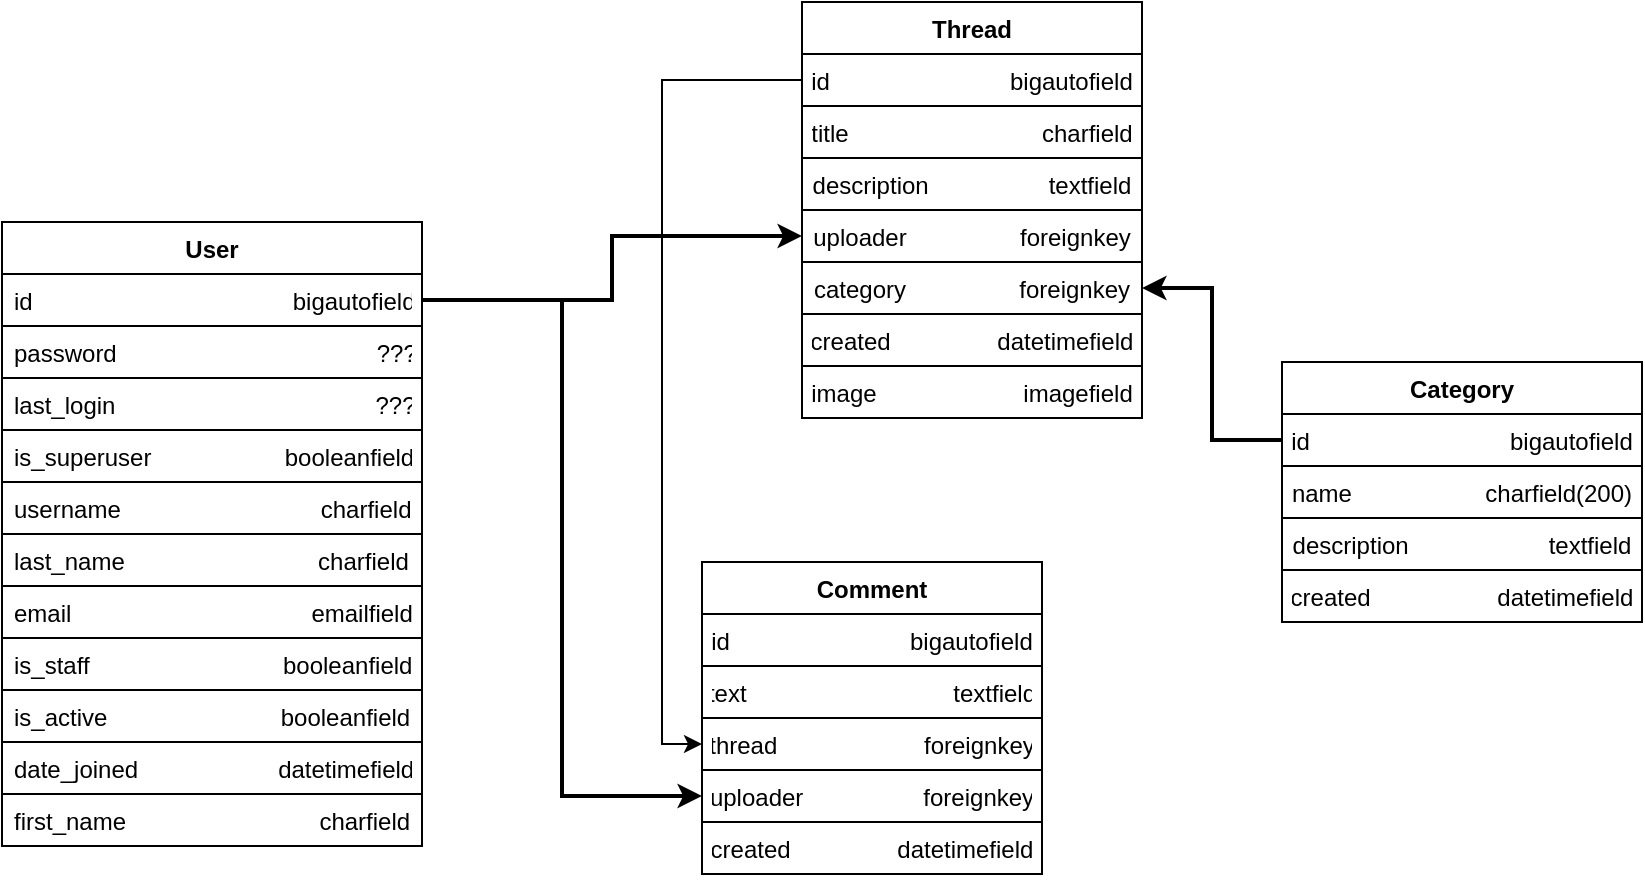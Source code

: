 <mxfile version="20.8.5" type="github">
  <diagram id="C5RBs43oDa-KdzZeNtuy" name="Page-1">
    <mxGraphModel dx="1134" dy="637" grid="1" gridSize="10" guides="1" tooltips="1" connect="1" arrows="1" fold="1" page="1" pageScale="1" pageWidth="1000" pageHeight="700" math="0" shadow="0">
      <root>
        <mxCell id="WIyWlLk6GJQsqaUBKTNV-0" />
        <mxCell id="WIyWlLk6GJQsqaUBKTNV-1" parent="WIyWlLk6GJQsqaUBKTNV-0" />
        <mxCell id="D84oUWcndYIo3D-LqpUt-8" value="User" style="swimlane;fontStyle=1;align=center;verticalAlign=top;childLayout=stackLayout;horizontal=1;startSize=26;horizontalStack=0;resizeParent=1;resizeParentMax=0;resizeLast=0;collapsible=1;marginBottom=0;rotation=0;" vertex="1" parent="WIyWlLk6GJQsqaUBKTNV-1">
          <mxGeometry x="102" y="214" width="210" height="312" as="geometry" />
        </mxCell>
        <mxCell id="D84oUWcndYIo3D-LqpUt-9" value="id                                       bigautofield" style="text;strokeColor=none;fillColor=none;align=left;verticalAlign=top;spacingLeft=4;spacingRight=4;overflow=hidden;rotatable=0;points=[[0,0.5],[1,0.5]];portConstraint=eastwest;rotation=0;" vertex="1" parent="D84oUWcndYIo3D-LqpUt-8">
          <mxGeometry y="26" width="210" height="26" as="geometry" />
        </mxCell>
        <mxCell id="D84oUWcndYIo3D-LqpUt-12" value="password                                       ???" style="text;align=left;verticalAlign=top;spacingLeft=4;spacingRight=4;overflow=hidden;rotatable=0;points=[[0,0.5],[1,0.5]];portConstraint=eastwest;fillColor=none;strokeColor=default;rotation=0;" vertex="1" parent="D84oUWcndYIo3D-LqpUt-8">
          <mxGeometry y="52" width="210" height="26" as="geometry" />
        </mxCell>
        <mxCell id="D84oUWcndYIo3D-LqpUt-13" value="last_login                                       ???" style="text;align=left;verticalAlign=top;spacingLeft=4;spacingRight=4;overflow=hidden;rotatable=0;points=[[0,0.5],[1,0.5]];portConstraint=eastwest;fillColor=none;strokeColor=default;rotation=0;" vertex="1" parent="D84oUWcndYIo3D-LqpUt-8">
          <mxGeometry y="78" width="210" height="26" as="geometry" />
        </mxCell>
        <mxCell id="D84oUWcndYIo3D-LqpUt-14" value="is_superuser                    booleanfield" style="text;align=left;verticalAlign=top;spacingLeft=4;spacingRight=4;overflow=hidden;rotatable=0;points=[[0,0.5],[1,0.5]];portConstraint=eastwest;fillColor=none;strokeColor=default;rotation=0;" vertex="1" parent="D84oUWcndYIo3D-LqpUt-8">
          <mxGeometry y="104" width="210" height="26" as="geometry" />
        </mxCell>
        <mxCell id="D84oUWcndYIo3D-LqpUt-15" value="username                              charfield" style="text;align=left;verticalAlign=top;spacingLeft=4;spacingRight=4;overflow=hidden;rotatable=0;points=[[0,0.5],[1,0.5]];portConstraint=eastwest;fillColor=none;strokeColor=default;rotation=0;" vertex="1" parent="D84oUWcndYIo3D-LqpUt-8">
          <mxGeometry y="130" width="210" height="26" as="geometry" />
        </mxCell>
        <mxCell id="D84oUWcndYIo3D-LqpUt-16" value="last_name                             charfield" style="text;align=left;verticalAlign=top;spacingLeft=4;spacingRight=4;overflow=hidden;rotatable=0;points=[[0,0.5],[1,0.5]];portConstraint=eastwest;fillColor=none;strokeColor=default;rotation=0;" vertex="1" parent="D84oUWcndYIo3D-LqpUt-8">
          <mxGeometry y="156" width="210" height="26" as="geometry" />
        </mxCell>
        <mxCell id="D84oUWcndYIo3D-LqpUt-17" value="email                                    emailfield" style="text;align=left;verticalAlign=top;spacingLeft=4;spacingRight=4;overflow=hidden;rotatable=0;points=[[0,0.5],[1,0.5]];portConstraint=eastwest;fillColor=none;strokeColor=default;rotation=0;" vertex="1" parent="D84oUWcndYIo3D-LqpUt-8">
          <mxGeometry y="182" width="210" height="26" as="geometry" />
        </mxCell>
        <mxCell id="D84oUWcndYIo3D-LqpUt-18" value="is_staff                             booleanfield" style="text;align=left;verticalAlign=top;spacingLeft=4;spacingRight=4;overflow=hidden;rotatable=0;points=[[0,0.5],[1,0.5]];portConstraint=eastwest;fillColor=none;strokeColor=default;rotation=0;" vertex="1" parent="D84oUWcndYIo3D-LqpUt-8">
          <mxGeometry y="208" width="210" height="26" as="geometry" />
        </mxCell>
        <mxCell id="D84oUWcndYIo3D-LqpUt-19" value="is_active                          booleanfield" style="text;align=left;verticalAlign=top;spacingLeft=4;spacingRight=4;overflow=hidden;rotatable=0;points=[[0,0.5],[1,0.5]];portConstraint=eastwest;fillColor=none;strokeColor=default;rotation=0;" vertex="1" parent="D84oUWcndYIo3D-LqpUt-8">
          <mxGeometry y="234" width="210" height="26" as="geometry" />
        </mxCell>
        <mxCell id="D84oUWcndYIo3D-LqpUt-20" value="date_joined                     datetimefield" style="text;align=left;verticalAlign=top;spacingLeft=4;spacingRight=4;overflow=hidden;rotatable=0;points=[[0,0.5],[1,0.5]];portConstraint=eastwest;fillColor=none;strokeColor=default;rotation=0;" vertex="1" parent="D84oUWcndYIo3D-LqpUt-8">
          <mxGeometry y="260" width="210" height="26" as="geometry" />
        </mxCell>
        <mxCell id="D84oUWcndYIo3D-LqpUt-21" value="first_name                             charfield" style="text;align=left;verticalAlign=top;spacingLeft=4;spacingRight=4;overflow=hidden;rotatable=0;points=[[0,0.5],[1,0.5]];portConstraint=eastwest;fillColor=none;strokeColor=default;rotation=0;" vertex="1" parent="D84oUWcndYIo3D-LqpUt-8">
          <mxGeometry y="286" width="210" height="26" as="geometry" />
        </mxCell>
        <mxCell id="D84oUWcndYIo3D-LqpUt-58" style="edgeStyle=orthogonalEdgeStyle;rounded=0;orthogonalLoop=1;jettySize=auto;html=1;exitX=1;exitY=0.5;exitDx=0;exitDy=0;" edge="1" parent="D84oUWcndYIo3D-LqpUt-8" source="D84oUWcndYIo3D-LqpUt-9" target="D84oUWcndYIo3D-LqpUt-9">
          <mxGeometry relative="1" as="geometry" />
        </mxCell>
        <mxCell id="D84oUWcndYIo3D-LqpUt-22" value="Thread" style="swimlane;fontStyle=1;align=center;verticalAlign=top;childLayout=stackLayout;horizontal=1;startSize=26;horizontalStack=0;resizeParent=1;resizeParentMax=0;resizeLast=0;collapsible=1;marginBottom=0;gradientColor=none;rounded=0;arcSize=50;swimlaneLine=1;glass=0;shadow=0;swimlaneFillColor=none;" vertex="1" parent="WIyWlLk6GJQsqaUBKTNV-1">
          <mxGeometry x="502" y="104" width="170" height="208" as="geometry">
            <mxRectangle x="660" y="210" width="80" height="30" as="alternateBounds" />
          </mxGeometry>
        </mxCell>
        <mxCell id="D84oUWcndYIo3D-LqpUt-48" value="id                           bigautofield" style="text;strokeColor=default;fillColor=none;align=center;verticalAlign=top;spacingLeft=4;spacingRight=4;overflow=hidden;rotatable=0;points=[[0,0.5],[1,0.5]];portConstraint=eastwest;" vertex="1" parent="D84oUWcndYIo3D-LqpUt-22">
          <mxGeometry y="26" width="170" height="26" as="geometry" />
        </mxCell>
        <mxCell id="D84oUWcndYIo3D-LqpUt-23" value="title                             charfield" style="text;strokeColor=none;fillColor=none;align=center;verticalAlign=top;spacingLeft=4;spacingRight=4;overflow=hidden;rotatable=0;points=[[0,0.5],[1,0.5]];portConstraint=eastwest;" vertex="1" parent="D84oUWcndYIo3D-LqpUt-22">
          <mxGeometry y="52" width="170" height="26" as="geometry" />
        </mxCell>
        <mxCell id="D84oUWcndYIo3D-LqpUt-24" value="description                  textfield" style="text;align=center;verticalAlign=top;spacingLeft=4;spacingRight=4;overflow=hidden;rotatable=0;points=[[0,0.5],[1,0.5]];portConstraint=eastwest;fillColor=none;strokeColor=default;" vertex="1" parent="D84oUWcndYIo3D-LqpUt-22">
          <mxGeometry y="78" width="170" height="26" as="geometry" />
        </mxCell>
        <mxCell id="D84oUWcndYIo3D-LqpUt-25" value="uploader                 foreignkey" style="text;align=center;verticalAlign=top;spacingLeft=4;spacingRight=4;overflow=hidden;rotatable=0;points=[[0,0.5],[1,0.5]];portConstraint=eastwest;fillColor=none;strokeColor=default;" vertex="1" parent="D84oUWcndYIo3D-LqpUt-22">
          <mxGeometry y="104" width="170" height="26" as="geometry" />
        </mxCell>
        <mxCell id="D84oUWcndYIo3D-LqpUt-26" value="category                 foreignkey" style="text;align=center;verticalAlign=top;spacingLeft=4;spacingRight=4;overflow=hidden;rotatable=0;points=[[0,0.5],[1,0.5]];portConstraint=eastwest;fillColor=none;strokeColor=default;" vertex="1" parent="D84oUWcndYIo3D-LqpUt-22">
          <mxGeometry y="130" width="170" height="26" as="geometry" />
        </mxCell>
        <mxCell id="D84oUWcndYIo3D-LqpUt-27" value="created                datetimefield" style="text;align=center;verticalAlign=top;spacingLeft=4;spacingRight=4;overflow=hidden;rotatable=0;points=[[0,0.5],[1,0.5]];portConstraint=eastwest;fillColor=none;strokeColor=default;" vertex="1" parent="D84oUWcndYIo3D-LqpUt-22">
          <mxGeometry y="156" width="170" height="26" as="geometry" />
        </mxCell>
        <mxCell id="D84oUWcndYIo3D-LqpUt-28" value="image                      imagefield" style="text;align=center;verticalAlign=top;spacingLeft=4;spacingRight=4;overflow=hidden;rotatable=0;points=[[0,0.5],[1,0.5]];portConstraint=eastwest;fillColor=none;strokeColor=default;" vertex="1" parent="D84oUWcndYIo3D-LqpUt-22">
          <mxGeometry y="182" width="170" height="26" as="geometry" />
        </mxCell>
        <mxCell id="D84oUWcndYIo3D-LqpUt-34" value="Category" style="swimlane;fontStyle=1;align=center;verticalAlign=top;childLayout=stackLayout;horizontal=1;startSize=26;horizontalStack=0;resizeParent=1;resizeParentMax=0;resizeLast=0;collapsible=1;marginBottom=0;" vertex="1" parent="WIyWlLk6GJQsqaUBKTNV-1">
          <mxGeometry x="742" y="284" width="180" height="130" as="geometry" />
        </mxCell>
        <mxCell id="D84oUWcndYIo3D-LqpUt-47" value="id                              bigautofield" style="text;strokeColor=default;fillColor=none;align=center;verticalAlign=top;spacingLeft=4;spacingRight=4;overflow=hidden;rotatable=0;points=[[0,0.5],[1,0.5]];portConstraint=eastwest;fontStyle=0" vertex="1" parent="D84oUWcndYIo3D-LqpUt-34">
          <mxGeometry y="26" width="180" height="26" as="geometry" />
        </mxCell>
        <mxCell id="D84oUWcndYIo3D-LqpUt-35" value="name                    charfield(200)" style="text;strokeColor=none;fillColor=none;align=center;verticalAlign=top;spacingLeft=4;spacingRight=4;overflow=hidden;rotatable=0;points=[[0,0.5],[1,0.5]];portConstraint=eastwest;" vertex="1" parent="D84oUWcndYIo3D-LqpUt-34">
          <mxGeometry y="52" width="180" height="26" as="geometry" />
        </mxCell>
        <mxCell id="D84oUWcndYIo3D-LqpUt-36" value="description                     textfield" style="text;align=center;verticalAlign=top;spacingLeft=4;spacingRight=4;overflow=hidden;rotatable=0;points=[[0,0.5],[1,0.5]];portConstraint=eastwest;fillColor=none;strokeColor=default;" vertex="1" parent="D84oUWcndYIo3D-LqpUt-34">
          <mxGeometry y="78" width="180" height="26" as="geometry" />
        </mxCell>
        <mxCell id="D84oUWcndYIo3D-LqpUt-37" value="created                   datetimefield" style="text;align=center;verticalAlign=top;spacingLeft=4;spacingRight=4;overflow=hidden;rotatable=0;points=[[0,0.5],[1,0.5]];portConstraint=eastwest;fillColor=none;strokeColor=default;" vertex="1" parent="D84oUWcndYIo3D-LqpUt-34">
          <mxGeometry y="104" width="180" height="26" as="geometry" />
        </mxCell>
        <mxCell id="D84oUWcndYIo3D-LqpUt-50" value="Comment" style="swimlane;fontStyle=1;align=center;verticalAlign=top;childLayout=stackLayout;horizontal=1;startSize=26;horizontalStack=0;resizeParent=1;resizeParentMax=0;resizeLast=0;collapsible=1;marginBottom=0;" vertex="1" parent="WIyWlLk6GJQsqaUBKTNV-1">
          <mxGeometry x="452" y="384" width="170" height="156" as="geometry">
            <mxRectangle x="660" y="210" width="80" height="30" as="alternateBounds" />
          </mxGeometry>
        </mxCell>
        <mxCell id="D84oUWcndYIo3D-LqpUt-51" value="id                           bigautofield" style="text;strokeColor=default;fillColor=none;align=center;verticalAlign=top;spacingLeft=4;spacingRight=4;overflow=hidden;rotatable=0;points=[[0,0.5],[1,0.5]];portConstraint=eastwest;" vertex="1" parent="D84oUWcndYIo3D-LqpUt-50">
          <mxGeometry y="26" width="170" height="26" as="geometry" />
        </mxCell>
        <mxCell id="D84oUWcndYIo3D-LqpUt-52" value="text                               textfield" style="text;strokeColor=none;fillColor=none;align=center;verticalAlign=top;spacingLeft=4;spacingRight=4;overflow=hidden;rotatable=0;points=[[0,0.5],[1,0.5]];portConstraint=eastwest;" vertex="1" parent="D84oUWcndYIo3D-LqpUt-50">
          <mxGeometry y="52" width="170" height="26" as="geometry" />
        </mxCell>
        <mxCell id="D84oUWcndYIo3D-LqpUt-54" value="thread                      foreignkey" style="text;align=center;verticalAlign=top;spacingLeft=4;spacingRight=4;overflow=hidden;rotatable=0;points=[[0,0.5],[1,0.5]];portConstraint=eastwest;fillColor=none;strokeColor=default;" vertex="1" parent="D84oUWcndYIo3D-LqpUt-50">
          <mxGeometry y="78" width="170" height="26" as="geometry" />
        </mxCell>
        <mxCell id="D84oUWcndYIo3D-LqpUt-55" value="uploader                  foreignkey" style="text;align=center;verticalAlign=top;spacingLeft=4;spacingRight=4;overflow=hidden;rotatable=0;points=[[0,0.5],[1,0.5]];portConstraint=eastwest;fillColor=none;strokeColor=default;" vertex="1" parent="D84oUWcndYIo3D-LqpUt-50">
          <mxGeometry y="104" width="170" height="26" as="geometry" />
        </mxCell>
        <mxCell id="D84oUWcndYIo3D-LqpUt-56" value="created                datetimefield" style="text;align=center;verticalAlign=top;spacingLeft=4;spacingRight=4;overflow=hidden;rotatable=0;points=[[0,0.5],[1,0.5]];portConstraint=eastwest;fillColor=none;strokeColor=default;" vertex="1" parent="D84oUWcndYIo3D-LqpUt-50">
          <mxGeometry y="130" width="170" height="26" as="geometry" />
        </mxCell>
        <mxCell id="D84oUWcndYIo3D-LqpUt-59" style="edgeStyle=orthogonalEdgeStyle;rounded=0;orthogonalLoop=1;jettySize=auto;html=1;exitX=1;exitY=0.5;exitDx=0;exitDy=0;strokeWidth=2;" edge="1" parent="WIyWlLk6GJQsqaUBKTNV-1" source="D84oUWcndYIo3D-LqpUt-9" target="D84oUWcndYIo3D-LqpUt-25">
          <mxGeometry relative="1" as="geometry">
            <mxPoint x="432" y="234" as="targetPoint" />
          </mxGeometry>
        </mxCell>
        <mxCell id="D84oUWcndYIo3D-LqpUt-60" style="edgeStyle=orthogonalEdgeStyle;rounded=0;orthogonalLoop=1;jettySize=auto;html=1;entryX=0;entryY=0.5;entryDx=0;entryDy=0;strokeWidth=2;" edge="1" parent="WIyWlLk6GJQsqaUBKTNV-1" source="D84oUWcndYIo3D-LqpUt-9" target="D84oUWcndYIo3D-LqpUt-55">
          <mxGeometry relative="1" as="geometry" />
        </mxCell>
        <mxCell id="D84oUWcndYIo3D-LqpUt-61" style="edgeStyle=orthogonalEdgeStyle;rounded=0;orthogonalLoop=1;jettySize=auto;html=1;entryX=0;entryY=0.5;entryDx=0;entryDy=0;strokeWidth=1;" edge="1" parent="WIyWlLk6GJQsqaUBKTNV-1" source="D84oUWcndYIo3D-LqpUt-48" target="D84oUWcndYIo3D-LqpUt-54">
          <mxGeometry relative="1" as="geometry" />
        </mxCell>
        <mxCell id="D84oUWcndYIo3D-LqpUt-62" style="edgeStyle=orthogonalEdgeStyle;rounded=0;orthogonalLoop=1;jettySize=auto;html=1;entryX=1;entryY=0.5;entryDx=0;entryDy=0;strokeWidth=2;" edge="1" parent="WIyWlLk6GJQsqaUBKTNV-1" source="D84oUWcndYIo3D-LqpUt-47" target="D84oUWcndYIo3D-LqpUt-26">
          <mxGeometry relative="1" as="geometry" />
        </mxCell>
      </root>
    </mxGraphModel>
  </diagram>
</mxfile>
